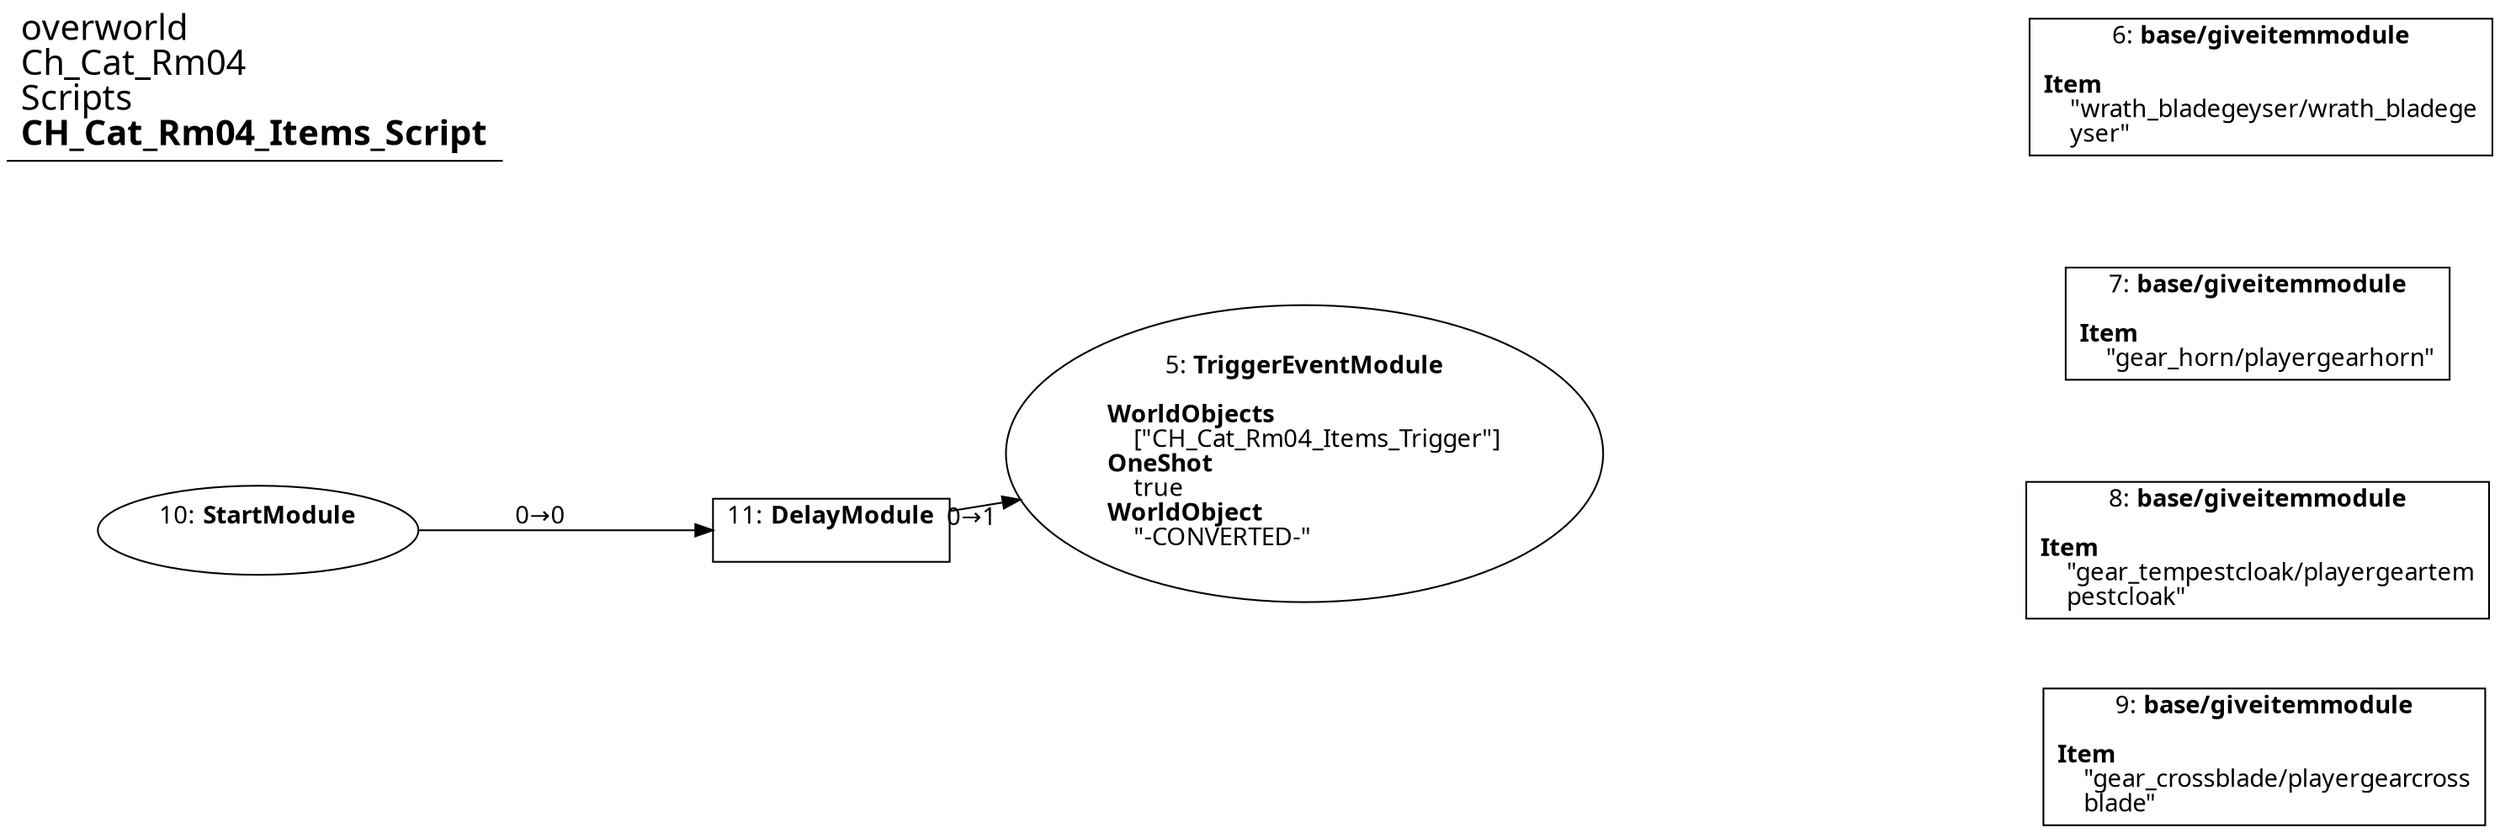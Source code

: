 digraph {
    layout = fdp;
    overlap = prism;
    sep = "+16";
    splines = spline;

    node [ shape = box ];

    graph [ fontname = "Segoe UI" ];
    node [ fontname = "Segoe UI" ];
    edge [ fontname = "Segoe UI" ];

    5 [ label = <5: <b>TriggerEventModule</b><br/><br/><b>WorldObjects</b><br align="left"/>    [&quot;CH_Cat_Rm04_Items_Trigger&quot;]<br align="left"/><b>OneShot</b><br align="left"/>    true<br align="left"/><b>WorldObject</b><br align="left"/>    &quot;-CONVERTED-&quot;<br align="left"/>> ];
    5 [ shape = oval ]
    5 [ pos = "-0.042000003,-0.083000004!" ];

    6 [ label = <6: <b>base/giveitemmodule</b><br/><br/><b>Item</b><br align="left"/>    &quot;wrath_bladegeyser/wrath_bladege<br align="left"/>    yser&quot;<br align="left"/>> ];
    6 [ pos = "0.245,0.027!" ];

    7 [ label = <7: <b>base/giveitemmodule</b><br/><br/><b>Item</b><br align="left"/>    &quot;gear_horn/playergearhorn&quot;<br align="left"/>> ];
    7 [ pos = "0.24400002,-0.044000003!" ];

    8 [ label = <8: <b>base/giveitemmodule</b><br/><br/><b>Item</b><br align="left"/>    &quot;gear_tempestcloak/playergeartem<br align="left"/>    pestcloak&quot;<br align="left"/>> ];
    8 [ pos = "0.24400002,-0.112!" ];

    9 [ label = <9: <b>base/giveitemmodule</b><br/><br/><b>Item</b><br align="left"/>    &quot;gear_crossblade/playergearcross<br align="left"/>    blade&quot;<br align="left"/>> ];
    9 [ pos = "0.246,-0.17400001!" ];

    10 [ label = <10: <b>StartModule</b><br/><br/>> ];
    10 [ shape = oval ]
    10 [ pos = "-0.356,-0.106000006!" ];
    10 -> 11 [ label = "0→0" ];

    11 [ label = <11: <b>DelayModule</b><br/><br/>> ];
    11 [ pos = "-0.18400002,-0.106000006!" ];
    11 -> 5 [ label = "0→1" ];

    title [ pos = "-0.35700002,0.028!" ];
    title [ shape = underline ];
    title [ label = <<font point-size="20">overworld<br align="left"/>Ch_Cat_Rm04<br align="left"/>Scripts<br align="left"/><b>CH_Cat_Rm04_Items_Script</b><br align="left"/></font>> ];
}
